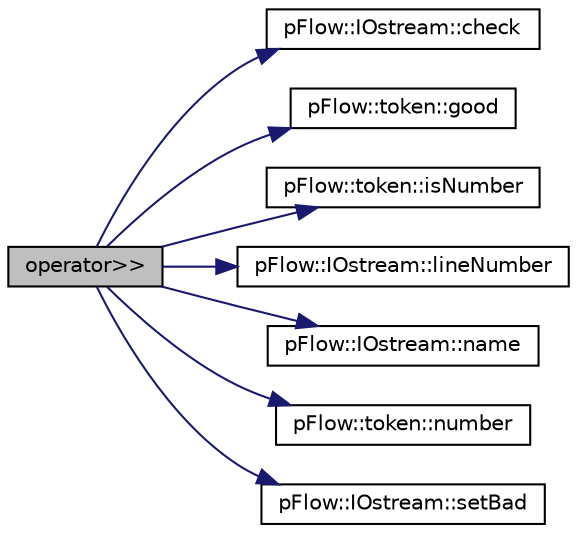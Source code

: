 digraph "operator&gt;&gt;"
{
 // LATEX_PDF_SIZE
  edge [fontname="Helvetica",fontsize="10",labelfontname="Helvetica",labelfontsize="10"];
  node [fontname="Helvetica",fontsize="10",shape=record];
  rankdir="LR";
  Node1 [label="operator\>\>",height=0.2,width=0.4,color="black", fillcolor="grey75", style="filled", fontcolor="black",tooltip=" "];
  Node1 -> Node2 [color="midnightblue",fontsize="10",style="solid",fontname="Helvetica"];
  Node2 [label="pFlow::IOstream::check",height=0.2,width=0.4,color="black", fillcolor="white", style="filled",URL="$classpFlow_1_1IOstream.html#a367eb3425fc4e8270e2aa961df8ac8a5",tooltip="Check IOstream status for given operation."];
  Node1 -> Node3 [color="midnightblue",fontsize="10",style="solid",fontname="Helvetica"];
  Node3 [label="pFlow::token::good",height=0.2,width=0.4,color="black", fillcolor="white", style="filled",URL="$classpFlow_1_1token.html#abdcc7f96f487faadc7769afcf58fe992",tooltip="True if token is not UNDEFINED or ERROR."];
  Node1 -> Node4 [color="midnightblue",fontsize="10",style="solid",fontname="Helvetica"];
  Node4 [label="pFlow::token::isNumber",height=0.2,width=0.4,color="black", fillcolor="white", style="filled",URL="$classpFlow_1_1token.html#a1680baf2428512b1a45060f52f3ade28",tooltip="Token is int, float or duble."];
  Node1 -> Node5 [color="midnightblue",fontsize="10",style="solid",fontname="Helvetica"];
  Node5 [label="pFlow::IOstream::lineNumber",height=0.2,width=0.4,color="black", fillcolor="white", style="filled",URL="$classpFlow_1_1IOstream.html#a607efe5fb94edbe4cfa890c4907e76c3",tooltip="Const access to the current stream line number."];
  Node1 -> Node6 [color="midnightblue",fontsize="10",style="solid",fontname="Helvetica"];
  Node6 [label="pFlow::IOstream::name",height=0.2,width=0.4,color="black", fillcolor="white", style="filled",URL="$classpFlow_1_1IOstream.html#ac9b54653d0ec63ee05f64a185437b335",tooltip="Return the name of the stream."];
  Node1 -> Node7 [color="midnightblue",fontsize="10",style="solid",fontname="Helvetica"];
  Node7 [label="pFlow::token::number",height=0.2,width=0.4,color="black", fillcolor="white", style="filled",URL="$classpFlow_1_1token.html#a66fa403264f7b94494f15dfd39ef8c3c",tooltip="Return int64, float or double value."];
  Node1 -> Node8 [color="midnightblue",fontsize="10",style="solid",fontname="Helvetica"];
  Node8 [label="pFlow::IOstream::setBad",height=0.2,width=0.4,color="black", fillcolor="white", style="filled",URL="$classpFlow_1_1IOstream.html#a638b33dd25b3cd8ea7e846f04fd6a6a3",tooltip="Set stream to be bad."];
}
